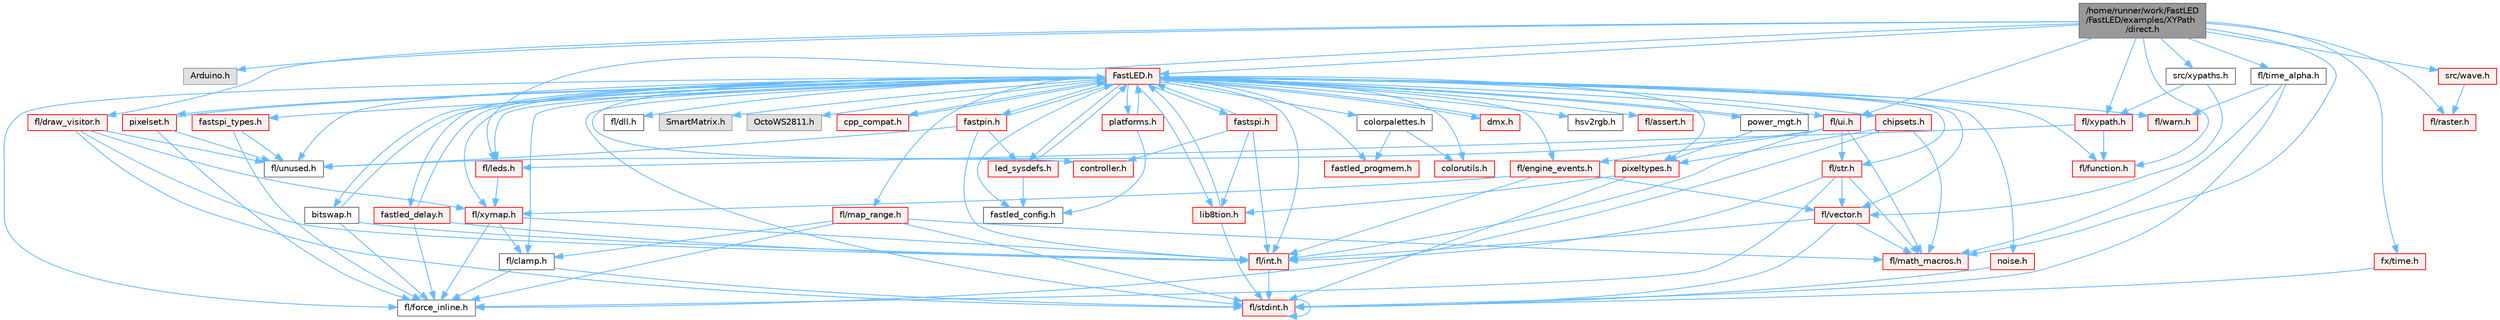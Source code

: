 digraph "/home/runner/work/FastLED/FastLED/examples/XYPath/direct.h"
{
 // INTERACTIVE_SVG=YES
 // LATEX_PDF_SIZE
  bgcolor="transparent";
  edge [fontname=Helvetica,fontsize=10,labelfontname=Helvetica,labelfontsize=10];
  node [fontname=Helvetica,fontsize=10,shape=box,height=0.2,width=0.4];
  Node1 [id="Node000001",label="/home/runner/work/FastLED\l/FastLED/examples/XYPath\l/direct.h",height=0.2,width=0.4,color="gray40", fillcolor="grey60", style="filled", fontcolor="black",tooltip=" "];
  Node1 -> Node2 [id="edge1_Node000001_Node000002",color="steelblue1",style="solid",tooltip=" "];
  Node2 [id="Node000002",label="Arduino.h",height=0.2,width=0.4,color="grey60", fillcolor="#E0E0E0", style="filled",tooltip=" "];
  Node1 -> Node3 [id="edge2_Node000001_Node000003",color="steelblue1",style="solid",tooltip=" "];
  Node3 [id="Node000003",label="FastLED.h",height=0.2,width=0.4,color="red", fillcolor="#FFF0F0", style="filled",URL="$db/d97/_fast_l_e_d_8h.html",tooltip="central include file for FastLED, defines the CFastLED class/object"];
  Node3 -> Node4 [id="edge3_Node000003_Node000004",color="steelblue1",style="solid",tooltip=" "];
  Node4 [id="Node000004",label="fl/stdint.h",height=0.2,width=0.4,color="red", fillcolor="#FFF0F0", style="filled",URL="$df/dd8/stdint_8h.html",tooltip=" "];
  Node4 -> Node4 [id="edge4_Node000004_Node000004",color="steelblue1",style="solid",tooltip=" "];
  Node3 -> Node6 [id="edge5_Node000003_Node000006",color="steelblue1",style="solid",tooltip=" "];
  Node6 [id="Node000006",label="fl/dll.h",height=0.2,width=0.4,color="grey40", fillcolor="white", style="filled",URL="$d3/d4b/dll_8h.html",tooltip="FastLED dynamic library interface - lightweight header for external callers."];
  Node3 -> Node7 [id="edge6_Node000003_Node000007",color="steelblue1",style="solid",tooltip=" "];
  Node7 [id="Node000007",label="SmartMatrix.h",height=0.2,width=0.4,color="grey60", fillcolor="#E0E0E0", style="filled",tooltip=" "];
  Node3 -> Node8 [id="edge7_Node000003_Node000008",color="steelblue1",style="solid",tooltip=" "];
  Node8 [id="Node000008",label="OctoWS2811.h",height=0.2,width=0.4,color="grey60", fillcolor="#E0E0E0", style="filled",tooltip=" "];
  Node3 -> Node9 [id="edge8_Node000003_Node000009",color="steelblue1",style="solid",tooltip=" "];
  Node9 [id="Node000009",label="fl/force_inline.h",height=0.2,width=0.4,color="grey40", fillcolor="white", style="filled",URL="$d4/d64/force__inline_8h.html",tooltip=" "];
  Node3 -> Node10 [id="edge9_Node000003_Node000010",color="steelblue1",style="solid",tooltip=" "];
  Node10 [id="Node000010",label="cpp_compat.h",height=0.2,width=0.4,color="red", fillcolor="#FFF0F0", style="filled",URL="$d9/d13/cpp__compat_8h.html",tooltip="Compatibility functions based on C++ version."];
  Node10 -> Node3 [id="edge10_Node000010_Node000003",color="steelblue1",style="solid",tooltip=" "];
  Node3 -> Node12 [id="edge11_Node000003_Node000012",color="steelblue1",style="solid",tooltip=" "];
  Node12 [id="Node000012",label="fastled_config.h",height=0.2,width=0.4,color="grey40", fillcolor="white", style="filled",URL="$d5/d11/fastled__config_8h.html",tooltip="Contains definitions that can be used to configure FastLED at compile time."];
  Node3 -> Node13 [id="edge12_Node000003_Node000013",color="steelblue1",style="solid",tooltip=" "];
  Node13 [id="Node000013",label="led_sysdefs.h",height=0.2,width=0.4,color="red", fillcolor="#FFF0F0", style="filled",URL="$d9/d3e/led__sysdefs_8h.html",tooltip="Determines which platform system definitions to include."];
  Node13 -> Node3 [id="edge13_Node000013_Node000003",color="steelblue1",style="solid",tooltip=" "];
  Node13 -> Node12 [id="edge14_Node000013_Node000012",color="steelblue1",style="solid",tooltip=" "];
  Node3 -> Node16 [id="edge15_Node000003_Node000016",color="steelblue1",style="solid",tooltip=" "];
  Node16 [id="Node000016",label="fastled_delay.h",height=0.2,width=0.4,color="red", fillcolor="#FFF0F0", style="filled",URL="$d0/da8/fastled__delay_8h.html",tooltip="Utility functions and classes for managing delay cycles."];
  Node16 -> Node3 [id="edge16_Node000016_Node000003",color="steelblue1",style="solid",tooltip=" "];
  Node16 -> Node9 [id="edge17_Node000016_Node000009",color="steelblue1",style="solid",tooltip=" "];
  Node16 -> Node18 [id="edge18_Node000016_Node000018",color="steelblue1",style="solid",tooltip=" "];
  Node18 [id="Node000018",label="fl/int.h",height=0.2,width=0.4,color="red", fillcolor="#FFF0F0", style="filled",URL="$d3/d7e/int_8h.html",tooltip=" "];
  Node18 -> Node4 [id="edge19_Node000018_Node000004",color="steelblue1",style="solid",tooltip=" "];
  Node3 -> Node20 [id="edge20_Node000003_Node000020",color="steelblue1",style="solid",tooltip=" "];
  Node20 [id="Node000020",label="bitswap.h",height=0.2,width=0.4,color="grey40", fillcolor="white", style="filled",URL="$de/ded/bitswap_8h.html",tooltip="Functions for doing a rotation of bits/bytes used by parallel output."];
  Node20 -> Node3 [id="edge21_Node000020_Node000003",color="steelblue1",style="solid",tooltip=" "];
  Node20 -> Node9 [id="edge22_Node000020_Node000009",color="steelblue1",style="solid",tooltip=" "];
  Node20 -> Node18 [id="edge23_Node000020_Node000018",color="steelblue1",style="solid",tooltip=" "];
  Node3 -> Node21 [id="edge24_Node000003_Node000021",color="steelblue1",style="solid",tooltip=" "];
  Node21 [id="Node000021",label="controller.h",height=0.2,width=0.4,color="red", fillcolor="#FFF0F0", style="filled",URL="$d2/dd9/controller_8h.html",tooltip="deprecated: base definitions used by led controllers for writing out led data"];
  Node3 -> Node120 [id="edge25_Node000003_Node000120",color="steelblue1",style="solid",tooltip=" "];
  Node120 [id="Node000120",label="fastpin.h",height=0.2,width=0.4,color="red", fillcolor="#FFF0F0", style="filled",URL="$db/d65/fastpin_8h.html",tooltip="Class base definitions for defining fast pin access."];
  Node120 -> Node3 [id="edge26_Node000120_Node000003",color="steelblue1",style="solid",tooltip=" "];
  Node120 -> Node13 [id="edge27_Node000120_Node000013",color="steelblue1",style="solid",tooltip=" "];
  Node120 -> Node57 [id="edge28_Node000120_Node000057",color="steelblue1",style="solid",tooltip=" "];
  Node57 [id="Node000057",label="fl/unused.h",height=0.2,width=0.4,color="grey40", fillcolor="white", style="filled",URL="$d8/d4b/unused_8h.html",tooltip=" "];
  Node120 -> Node18 [id="edge29_Node000120_Node000018",color="steelblue1",style="solid",tooltip=" "];
  Node3 -> Node121 [id="edge30_Node000003_Node000121",color="steelblue1",style="solid",tooltip=" "];
  Node121 [id="Node000121",label="fastspi_types.h",height=0.2,width=0.4,color="red", fillcolor="#FFF0F0", style="filled",URL="$d2/ddb/fastspi__types_8h.html",tooltip="Data types and constants used by SPI interfaces."];
  Node121 -> Node9 [id="edge31_Node000121_Node000009",color="steelblue1",style="solid",tooltip=" "];
  Node121 -> Node57 [id="edge32_Node000121_Node000057",color="steelblue1",style="solid",tooltip=" "];
  Node3 -> Node122 [id="edge33_Node000003_Node000122",color="steelblue1",style="solid",tooltip=" "];
  Node122 [id="Node000122",label="dmx.h",height=0.2,width=0.4,color="red", fillcolor="#FFF0F0", style="filled",URL="$d3/de1/dmx_8h.html",tooltip="Defines the DMX512-based LED controllers."];
  Node122 -> Node3 [id="edge34_Node000122_Node000003",color="steelblue1",style="solid",tooltip=" "];
  Node3 -> Node125 [id="edge35_Node000003_Node000125",color="steelblue1",style="solid",tooltip=" "];
  Node125 [id="Node000125",label="platforms.h",height=0.2,width=0.4,color="red", fillcolor="#FFF0F0", style="filled",URL="$da/dc9/platforms_8h.html",tooltip="Determines which platforms headers to include."];
  Node125 -> Node3 [id="edge36_Node000125_Node000003",color="steelblue1",style="solid",tooltip=" "];
  Node125 -> Node12 [id="edge37_Node000125_Node000012",color="steelblue1",style="solid",tooltip=" "];
  Node3 -> Node33 [id="edge38_Node000003_Node000033",color="steelblue1",style="solid",tooltip=" "];
  Node33 [id="Node000033",label="fastled_progmem.h",height=0.2,width=0.4,color="red", fillcolor="#FFF0F0", style="filled",URL="$df/dab/fastled__progmem_8h.html",tooltip="Wrapper definitions to allow seamless use of PROGMEM in environments that have it."];
  Node3 -> Node24 [id="edge39_Node000003_Node000024",color="steelblue1",style="solid",tooltip=" "];
  Node24 [id="Node000024",label="lib8tion.h",height=0.2,width=0.4,color="red", fillcolor="#FFF0F0", style="filled",URL="$df/da5/lib8tion_8h.html",tooltip="Fast, efficient 8-bit math functions specifically designed for high-performance LED programming."];
  Node24 -> Node3 [id="edge40_Node000024_Node000003",color="steelblue1",style="solid",tooltip=" "];
  Node24 -> Node4 [id="edge41_Node000024_Node000004",color="steelblue1",style="solid",tooltip=" "];
  Node3 -> Node23 [id="edge42_Node000003_Node000023",color="steelblue1",style="solid",tooltip=" "];
  Node23 [id="Node000023",label="pixeltypes.h",height=0.2,width=0.4,color="red", fillcolor="#FFF0F0", style="filled",URL="$d2/dba/pixeltypes_8h.html",tooltip="Includes defintions for RGB and HSV pixels."];
  Node23 -> Node4 [id="edge43_Node000023_Node000004",color="steelblue1",style="solid",tooltip=" "];
  Node23 -> Node24 [id="edge44_Node000023_Node000024",color="steelblue1",style="solid",tooltip=" "];
  Node3 -> Node81 [id="edge45_Node000003_Node000081",color="steelblue1",style="solid",tooltip=" "];
  Node81 [id="Node000081",label="hsv2rgb.h",height=0.2,width=0.4,color="grey40", fillcolor="white", style="filled",URL="$de/d9a/hsv2rgb_8h.html",tooltip="Functions to convert from the HSV colorspace to the RGB colorspace."];
  Node3 -> Node127 [id="edge46_Node000003_Node000127",color="steelblue1",style="solid",tooltip=" "];
  Node127 [id="Node000127",label="colorutils.h",height=0.2,width=0.4,color="red", fillcolor="#FFF0F0", style="filled",URL="$d1/dfb/colorutils_8h.html",tooltip=" "];
  Node3 -> Node132 [id="edge47_Node000003_Node000132",color="steelblue1",style="solid",tooltip=" "];
  Node132 [id="Node000132",label="pixelset.h",height=0.2,width=0.4,color="red", fillcolor="#FFF0F0", style="filled",URL="$d4/d46/pixelset_8h.html",tooltip="Declares classes for managing logical groups of LEDs."];
  Node132 -> Node9 [id="edge48_Node000132_Node000009",color="steelblue1",style="solid",tooltip=" "];
  Node132 -> Node57 [id="edge49_Node000132_Node000057",color="steelblue1",style="solid",tooltip=" "];
  Node132 -> Node3 [id="edge50_Node000132_Node000003",color="steelblue1",style="solid",tooltip=" "];
  Node3 -> Node133 [id="edge51_Node000003_Node000133",color="steelblue1",style="solid",tooltip=" "];
  Node133 [id="Node000133",label="colorpalettes.h",height=0.2,width=0.4,color="grey40", fillcolor="white", style="filled",URL="$dc/dcc/colorpalettes_8h.html",tooltip="Declarations for the predefined color palettes supplied by FastLED."];
  Node133 -> Node127 [id="edge52_Node000133_Node000127",color="steelblue1",style="solid",tooltip=" "];
  Node133 -> Node33 [id="edge53_Node000133_Node000033",color="steelblue1",style="solid",tooltip=" "];
  Node3 -> Node134 [id="edge54_Node000003_Node000134",color="steelblue1",style="solid",tooltip=" "];
  Node134 [id="Node000134",label="noise.h",height=0.2,width=0.4,color="red", fillcolor="#FFF0F0", style="filled",URL="$d1/d31/noise_8h.html",tooltip="Functions to generate and fill arrays with noise."];
  Node134 -> Node4 [id="edge55_Node000134_Node000004",color="steelblue1",style="solid",tooltip=" "];
  Node3 -> Node135 [id="edge56_Node000003_Node000135",color="steelblue1",style="solid",tooltip=" "];
  Node135 [id="Node000135",label="power_mgt.h",height=0.2,width=0.4,color="grey40", fillcolor="white", style="filled",URL="$dc/d5b/power__mgt_8h.html",tooltip="Functions to limit the power used by FastLED."];
  Node135 -> Node3 [id="edge57_Node000135_Node000003",color="steelblue1",style="solid",tooltip=" "];
  Node135 -> Node23 [id="edge58_Node000135_Node000023",color="steelblue1",style="solid",tooltip=" "];
  Node3 -> Node136 [id="edge59_Node000003_Node000136",color="steelblue1",style="solid",tooltip=" "];
  Node136 [id="Node000136",label="fastspi.h",height=0.2,width=0.4,color="red", fillcolor="#FFF0F0", style="filled",URL="$d6/ddc/fastspi_8h.html",tooltip="Serial peripheral interface (SPI) definitions per platform."];
  Node136 -> Node3 [id="edge60_Node000136_Node000003",color="steelblue1",style="solid",tooltip=" "];
  Node136 -> Node21 [id="edge61_Node000136_Node000021",color="steelblue1",style="solid",tooltip=" "];
  Node136 -> Node24 [id="edge62_Node000136_Node000024",color="steelblue1",style="solid",tooltip=" "];
  Node136 -> Node18 [id="edge63_Node000136_Node000018",color="steelblue1",style="solid",tooltip=" "];
  Node3 -> Node138 [id="edge64_Node000003_Node000138",color="steelblue1",style="solid",tooltip=" "];
  Node138 [id="Node000138",label="chipsets.h",height=0.2,width=0.4,color="red", fillcolor="#FFF0F0", style="filled",URL="$db/d66/chipsets_8h.html",tooltip="Contains the bulk of the definitions for the various LED chipsets supported."];
  Node138 -> Node23 [id="edge65_Node000138_Node000023",color="steelblue1",style="solid",tooltip=" "];
  Node138 -> Node9 [id="edge66_Node000138_Node000009",color="steelblue1",style="solid",tooltip=" "];
  Node138 -> Node41 [id="edge67_Node000138_Node000041",color="steelblue1",style="solid",tooltip=" "];
  Node41 [id="Node000041",label="fl/math_macros.h",height=0.2,width=0.4,color="red", fillcolor="#FFF0F0", style="filled",URL="$d8/db8/math__macros_8h.html",tooltip=" "];
  Node3 -> Node96 [id="edge68_Node000003_Node000096",color="steelblue1",style="solid",tooltip=" "];
  Node96 [id="Node000096",label="fl/engine_events.h",height=0.2,width=0.4,color="red", fillcolor="#FFF0F0", style="filled",URL="$db/dc0/engine__events_8h.html",tooltip=" "];
  Node96 -> Node70 [id="edge69_Node000096_Node000070",color="steelblue1",style="solid",tooltip=" "];
  Node70 [id="Node000070",label="fl/vector.h",height=0.2,width=0.4,color="red", fillcolor="#FFF0F0", style="filled",URL="$d6/d68/vector_8h.html",tooltip=" "];
  Node70 -> Node4 [id="edge70_Node000070_Node000004",color="steelblue1",style="solid",tooltip=" "];
  Node70 -> Node18 [id="edge71_Node000070_Node000018",color="steelblue1",style="solid",tooltip=" "];
  Node70 -> Node41 [id="edge72_Node000070_Node000041",color="steelblue1",style="solid",tooltip=" "];
  Node96 -> Node117 [id="edge73_Node000096_Node000117",color="steelblue1",style="solid",tooltip=" "];
  Node117 [id="Node000117",label="fl/xymap.h",height=0.2,width=0.4,color="red", fillcolor="#FFF0F0", style="filled",URL="$da/d61/xymap_8h.html",tooltip=" "];
  Node117 -> Node18 [id="edge74_Node000117_Node000018",color="steelblue1",style="solid",tooltip=" "];
  Node117 -> Node9 [id="edge75_Node000117_Node000009",color="steelblue1",style="solid",tooltip=" "];
  Node117 -> Node39 [id="edge76_Node000117_Node000039",color="steelblue1",style="solid",tooltip=" "];
  Node39 [id="Node000039",label="fl/clamp.h",height=0.2,width=0.4,color="grey40", fillcolor="white", style="filled",URL="$d6/dd3/clamp_8h.html",tooltip=" "];
  Node39 -> Node4 [id="edge77_Node000039_Node000004",color="steelblue1",style="solid",tooltip=" "];
  Node39 -> Node9 [id="edge78_Node000039_Node000009",color="steelblue1",style="solid",tooltip=" "];
  Node96 -> Node18 [id="edge79_Node000096_Node000018",color="steelblue1",style="solid",tooltip=" "];
  Node3 -> Node140 [id="edge80_Node000003_Node000140",color="steelblue1",style="solid",tooltip=" "];
  Node140 [id="Node000140",label="fl/leds.h",height=0.2,width=0.4,color="red", fillcolor="#FFF0F0", style="filled",URL="$da/d78/leds_8h.html",tooltip=" "];
  Node140 -> Node117 [id="edge81_Node000140_Node000117",color="steelblue1",style="solid",tooltip=" "];
  Node3 -> Node18 [id="edge82_Node000003_Node000018",color="steelblue1",style="solid",tooltip=" "];
  Node3 -> Node35 [id="edge83_Node000003_Node000035",color="steelblue1",style="solid",tooltip=" "];
  Node35 [id="Node000035",label="fl/str.h",height=0.2,width=0.4,color="red", fillcolor="#FFF0F0", style="filled",URL="$d1/d93/str_8h.html",tooltip=" "];
  Node35 -> Node18 [id="edge84_Node000035_Node000018",color="steelblue1",style="solid",tooltip=" "];
  Node35 -> Node41 [id="edge85_Node000035_Node000041",color="steelblue1",style="solid",tooltip=" "];
  Node35 -> Node70 [id="edge86_Node000035_Node000070",color="steelblue1",style="solid",tooltip=" "];
  Node35 -> Node9 [id="edge87_Node000035_Node000009",color="steelblue1",style="solid",tooltip=" "];
  Node3 -> Node117 [id="edge88_Node000003_Node000117",color="steelblue1",style="solid",tooltip=" "];
  Node3 -> Node39 [id="edge89_Node000003_Node000039",color="steelblue1",style="solid",tooltip=" "];
  Node3 -> Node40 [id="edge90_Node000003_Node000040",color="steelblue1",style="solid",tooltip=" "];
  Node40 [id="Node000040",label="fl/map_range.h",height=0.2,width=0.4,color="red", fillcolor="#FFF0F0", style="filled",URL="$d1/d47/map__range_8h.html",tooltip=" "];
  Node40 -> Node4 [id="edge91_Node000040_Node000004",color="steelblue1",style="solid",tooltip=" "];
  Node40 -> Node39 [id="edge92_Node000040_Node000039",color="steelblue1",style="solid",tooltip=" "];
  Node40 -> Node9 [id="edge93_Node000040_Node000009",color="steelblue1",style="solid",tooltip=" "];
  Node40 -> Node41 [id="edge94_Node000040_Node000041",color="steelblue1",style="solid",tooltip=" "];
  Node3 -> Node110 [id="edge95_Node000003_Node000110",color="steelblue1",style="solid",tooltip=" "];
  Node110 [id="Node000110",label="fl/warn.h",height=0.2,width=0.4,color="red", fillcolor="#FFF0F0", style="filled",URL="$de/d77/warn_8h.html",tooltip=" "];
  Node3 -> Node100 [id="edge96_Node000003_Node000100",color="steelblue1",style="solid",tooltip=" "];
  Node100 [id="Node000100",label="fl/assert.h",height=0.2,width=0.4,color="red", fillcolor="#FFF0F0", style="filled",URL="$dc/da7/assert_8h.html",tooltip=" "];
  Node3 -> Node57 [id="edge97_Node000003_Node000057",color="steelblue1",style="solid",tooltip=" "];
  Node3 -> Node70 [id="edge98_Node000003_Node000070",color="steelblue1",style="solid",tooltip=" "];
  Node3 -> Node115 [id="edge99_Node000003_Node000115",color="steelblue1",style="solid",tooltip=" "];
  Node115 [id="Node000115",label="fl/function.h",height=0.2,width=0.4,color="red", fillcolor="#FFF0F0", style="filled",URL="$dd/d67/function_8h.html",tooltip=" "];
  Node3 -> Node142 [id="edge100_Node000003_Node000142",color="steelblue1",style="solid",tooltip=" "];
  Node142 [id="Node000142",label="fl/ui.h",height=0.2,width=0.4,color="red", fillcolor="#FFF0F0", style="filled",URL="$d9/d3b/ui_8h.html",tooltip=" "];
  Node142 -> Node35 [id="edge101_Node000142_Node000035",color="steelblue1",style="solid",tooltip=" "];
  Node142 -> Node18 [id="edge102_Node000142_Node000018",color="steelblue1",style="solid",tooltip=" "];
  Node142 -> Node96 [id="edge103_Node000142_Node000096",color="steelblue1",style="solid",tooltip=" "];
  Node142 -> Node41 [id="edge104_Node000142_Node000041",color="steelblue1",style="solid",tooltip=" "];
  Node142 -> Node57 [id="edge105_Node000142_Node000057",color="steelblue1",style="solid",tooltip=" "];
  Node1 -> Node150 [id="edge106_Node000001_Node000150",color="steelblue1",style="solid",tooltip=" "];
  Node150 [id="Node000150",label="fl/draw_visitor.h",height=0.2,width=0.4,color="red", fillcolor="#FFF0F0", style="filled",URL="$d0/d4f/draw__visitor_8h.html",tooltip=" "];
  Node150 -> Node4 [id="edge107_Node000150_Node000004",color="steelblue1",style="solid",tooltip=" "];
  Node150 -> Node18 [id="edge108_Node000150_Node000018",color="steelblue1",style="solid",tooltip=" "];
  Node150 -> Node57 [id="edge109_Node000150_Node000057",color="steelblue1",style="solid",tooltip=" "];
  Node150 -> Node117 [id="edge110_Node000150_Node000117",color="steelblue1",style="solid",tooltip=" "];
  Node1 -> Node41 [id="edge111_Node000001_Node000041",color="steelblue1",style="solid",tooltip=" "];
  Node1 -> Node152 [id="edge112_Node000001_Node000152",color="steelblue1",style="solid",tooltip=" "];
  Node152 [id="Node000152",label="fl/raster.h",height=0.2,width=0.4,color="red", fillcolor="#FFF0F0", style="filled",URL="$d1/d1e/raster_8h.html",tooltip=" "];
  Node1 -> Node156 [id="edge113_Node000001_Node000156",color="steelblue1",style="solid",tooltip=" "];
  Node156 [id="Node000156",label="fl/time_alpha.h",height=0.2,width=0.4,color="grey40", fillcolor="white", style="filled",URL="$d0/d87/time__alpha_8h.html",tooltip=" "];
  Node156 -> Node4 [id="edge114_Node000156_Node000004",color="steelblue1",style="solid",tooltip=" "];
  Node156 -> Node41 [id="edge115_Node000156_Node000041",color="steelblue1",style="solid",tooltip=" "];
  Node156 -> Node110 [id="edge116_Node000156_Node000110",color="steelblue1",style="solid",tooltip=" "];
  Node1 -> Node142 [id="edge117_Node000001_Node000142",color="steelblue1",style="solid",tooltip=" "];
  Node1 -> Node157 [id="edge118_Node000001_Node000157",color="steelblue1",style="solid",tooltip=" "];
  Node157 [id="Node000157",label="fl/xypath.h",height=0.2,width=0.4,color="red", fillcolor="#FFF0F0", style="filled",URL="$d5/df2/xypath_8h.html",tooltip=" "];
  Node157 -> Node115 [id="edge119_Node000157_Node000115",color="steelblue1",style="solid",tooltip=" "];
  Node157 -> Node140 [id="edge120_Node000157_Node000140",color="steelblue1",style="solid",tooltip=" "];
  Node1 -> Node160 [id="edge121_Node000001_Node000160",color="steelblue1",style="solid",tooltip=" "];
  Node160 [id="Node000160",label="fx/time.h",height=0.2,width=0.4,color="red", fillcolor="#FFF0F0", style="filled",URL="$da/da2/fx_2time_8h.html",tooltip=" "];
  Node160 -> Node4 [id="edge122_Node000160_Node000004",color="steelblue1",style="solid",tooltip=" "];
  Node1 -> Node140 [id="edge123_Node000001_Node000140",color="steelblue1",style="solid",tooltip=" "];
  Node1 -> Node161 [id="edge124_Node000001_Node000161",color="steelblue1",style="solid",tooltip=" "];
  Node161 [id="Node000161",label="src/xypaths.h",height=0.2,width=0.4,color="grey40", fillcolor="white", style="filled",URL="$d7/d5e/_x_y_path_2src_2xypaths_8h.html",tooltip=" "];
  Node161 -> Node157 [id="edge125_Node000161_Node000157",color="steelblue1",style="solid",tooltip=" "];
  Node161 -> Node70 [id="edge126_Node000161_Node000070",color="steelblue1",style="solid",tooltip=" "];
  Node1 -> Node162 [id="edge127_Node000001_Node000162",color="steelblue1",style="solid",tooltip=" "];
  Node162 [id="Node000162",label="src/wave.h",height=0.2,width=0.4,color="red", fillcolor="#FFF0F0", style="filled",URL="$db/dd3/examples_2_x_y_path_2src_2wave_8h.html",tooltip=" "];
  Node162 -> Node152 [id="edge128_Node000162_Node000152",color="steelblue1",style="solid",tooltip=" "];
  Node1 -> Node115 [id="edge129_Node000001_Node000115",color="steelblue1",style="solid",tooltip=" "];
}

